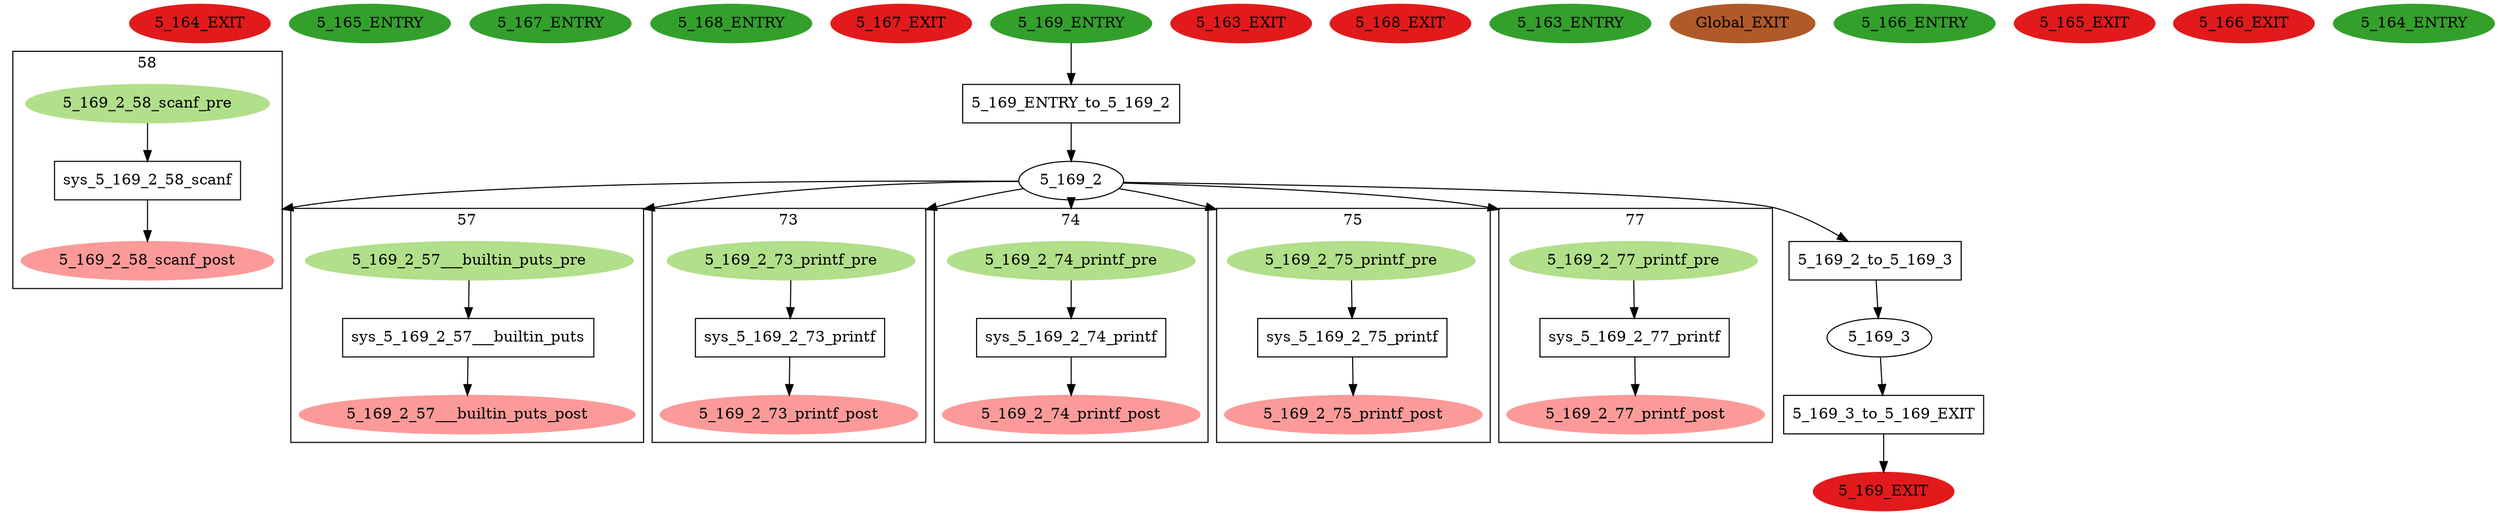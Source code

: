 digraph model { 
compound=true; 
node  [style="filled", colorscheme="paired12"];  "5_164_EXIT" [shape=ellipse, color=6, style=filled];
  "5_165_ENTRY" [shape=ellipse, color=4, style=filled];
  "5_167_ENTRY" [shape=ellipse, color=4, style=filled];
  "5_168_ENTRY" [shape=ellipse, color=4, style=filled];
  "5_167_EXIT" [shape=ellipse, color=6, style=filled];
  "5_169_3" [shape=ellipse, style=""];
  "5_163_EXIT" [shape=ellipse, color=6, style=filled];
  "5_169_2" [shape=ellipse, style=""];
subgraph "cluster_5_169_2_57" { 
label="57"  "5_169_2_57___builtin_puts_pre" [shape=ellipse, style=""];
  "5_169_2_57___builtin_puts_post" [shape=ellipse, style=""];
  "sys_5_169_2_57___builtin_puts" [shape=box, style=""];
  "sys_5_169_2_57___builtin_puts" [label="sys_5_169_2_57___builtin_puts\n"];
  "5_169_2_57___builtin_puts_pre" -> "sys_5_169_2_57___builtin_puts" [label="", arrowhead="normal"];
  "sys_5_169_2_57___builtin_puts" -> "5_169_2_57___builtin_puts_post" [label="", arrowhead="normal"];
}
  "5_169_2" -> "5_169_2_57___builtin_puts_pre" [lhead="cluster_5_169_2_57"];
  "5_169_2_57___builtin_puts_pre" [color=3, style=filled];
  "5_169_2_57___builtin_puts_post" [color=5, style=filled];
subgraph "cluster_5_169_2_58" { 
label="58"  "5_169_2_58_scanf_post" [shape=ellipse, style=""];
  "5_169_2_58_scanf_pre" [shape=ellipse, style=""];
  "sys_5_169_2_58_scanf" [shape=box, style=""];
  "sys_5_169_2_58_scanf" [label="sys_5_169_2_58_scanf\n"];
  "sys_5_169_2_58_scanf" -> "5_169_2_58_scanf_post" [label="", arrowhead="normal"];
  "5_169_2_58_scanf_pre" -> "sys_5_169_2_58_scanf" [label="", arrowhead="normal"];
}
  "5_169_2" -> "5_169_2_58_scanf_post" [lhead="cluster_5_169_2_58"];
  "5_169_2_58_scanf_pre" [color=3, style=filled];
  "5_169_2_58_scanf_post" [color=5, style=filled];
subgraph "cluster_5_169_2_73" { 
label="73"  "5_169_2_73_printf_pre" [shape=ellipse, style=""];
  "5_169_2_73_printf_post" [shape=ellipse, style=""];
  "sys_5_169_2_73_printf" [shape=box, style=""];
  "sys_5_169_2_73_printf" [label="sys_5_169_2_73_printf\n"];
  "sys_5_169_2_73_printf" -> "5_169_2_73_printf_post" [label="", arrowhead="normal"];
  "5_169_2_73_printf_pre" -> "sys_5_169_2_73_printf" [label="", arrowhead="normal"];
}
  "5_169_2" -> "5_169_2_73_printf_pre" [lhead="cluster_5_169_2_73"];
  "5_169_2_73_printf_pre" [color=3, style=filled];
  "5_169_2_73_printf_post" [color=5, style=filled];
subgraph "cluster_5_169_2_74" { 
label="74"  "5_169_2_74_printf_pre" [shape=ellipse, style=""];
  "5_169_2_74_printf_post" [shape=ellipse, style=""];
  "sys_5_169_2_74_printf" [shape=box, style=""];
  "sys_5_169_2_74_printf" [label="sys_5_169_2_74_printf\n"];
  "5_169_2_74_printf_pre" -> "sys_5_169_2_74_printf" [label="", arrowhead="normal"];
  "sys_5_169_2_74_printf" -> "5_169_2_74_printf_post" [label="", arrowhead="normal"];
}
  "5_169_2" -> "5_169_2_74_printf_pre" [lhead="cluster_5_169_2_74"];
  "5_169_2_74_printf_pre" [color=3, style=filled];
  "5_169_2_74_printf_post" [color=5, style=filled];
subgraph "cluster_5_169_2_75" { 
label="75"  "5_169_2_75_printf_pre" [shape=ellipse, style=""];
  "5_169_2_75_printf_post" [shape=ellipse, style=""];
  "sys_5_169_2_75_printf" [shape=box, style=""];
  "sys_5_169_2_75_printf" [label="sys_5_169_2_75_printf\n"];
  "sys_5_169_2_75_printf" -> "5_169_2_75_printf_post" [label="", arrowhead="normal"];
  "5_169_2_75_printf_pre" -> "sys_5_169_2_75_printf" [label="", arrowhead="normal"];
}
  "5_169_2" -> "5_169_2_75_printf_pre" [lhead="cluster_5_169_2_75"];
  "5_169_2_75_printf_pre" [color=3, style=filled];
  "5_169_2_75_printf_post" [color=5, style=filled];
subgraph "cluster_5_169_2_77" { 
label="77"  "5_169_2_77_printf_pre" [shape=ellipse, style=""];
  "5_169_2_77_printf_post" [shape=ellipse, style=""];
  "sys_5_169_2_77_printf" [shape=box, style=""];
  "sys_5_169_2_77_printf" [label="sys_5_169_2_77_printf\n"];
  "sys_5_169_2_77_printf" -> "5_169_2_77_printf_post" [label="", arrowhead="normal"];
  "5_169_2_77_printf_pre" -> "sys_5_169_2_77_printf" [label="", arrowhead="normal"];
}
  "5_169_2" -> "5_169_2_77_printf_pre" [lhead="cluster_5_169_2_77"];
  "5_169_2_77_printf_pre" [color=3, style=filled];
  "5_169_2_77_printf_post" [color=5, style=filled];
  "5_168_EXIT" [shape=ellipse, color=6, style=filled];
  "5_163_ENTRY" [shape=ellipse, color=4, style=filled];
  "Global_EXIT" [shape=ellipse, color=12, style=filled];
  "5_166_ENTRY" [shape=ellipse, color=4, style=filled];
  "5_169_EXIT" [shape=ellipse, color=6, style=filled];
  "5_165_EXIT" [shape=ellipse, color=6, style=filled];
  "5_166_EXIT" [shape=ellipse, color=6, style=filled];
  "5_164_ENTRY" [shape=ellipse, color=4, style=filled];
  "5_169_ENTRY" [shape=ellipse, color=4, style=filled];
  "5_169_3_to_5_169_EXIT" [shape=box, style=""];
  "5_169_3_to_5_169_EXIT" [label="5_169_3_to_5_169_EXIT\n"];
  "5_169_ENTRY_to_5_169_2" [shape=box, style=""];
  "5_169_ENTRY_to_5_169_2" [label="5_169_ENTRY_to_5_169_2\n"];
  "5_169_2_to_5_169_3" [shape=box, style=""];
  "5_169_2_to_5_169_3" [label="5_169_2_to_5_169_3\n"];
  "5_169_2_to_5_169_3" -> "5_169_3" [label="", arrowhead="normal"];
  "5_169_3" -> "5_169_3_to_5_169_EXIT" [label="", arrowhead="normal"];
  "5_169_2" -> "5_169_2_to_5_169_3" [label="", arrowhead="normal"];
  "5_169_3_to_5_169_EXIT" -> "5_169_EXIT" [label="", arrowhead="normal"];
  "5_169_ENTRY" -> "5_169_ENTRY_to_5_169_2" [label="", arrowhead="normal"];
  "5_169_ENTRY_to_5_169_2" -> "5_169_2" [label="", arrowhead="normal"];
}
